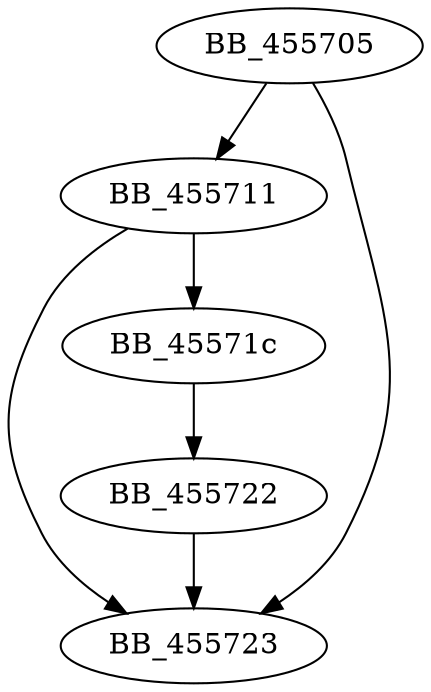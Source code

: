 DiGraph sub_455705{
BB_455705->BB_455711
BB_455705->BB_455723
BB_455711->BB_45571c
BB_455711->BB_455723
BB_45571c->BB_455722
BB_455722->BB_455723
}
